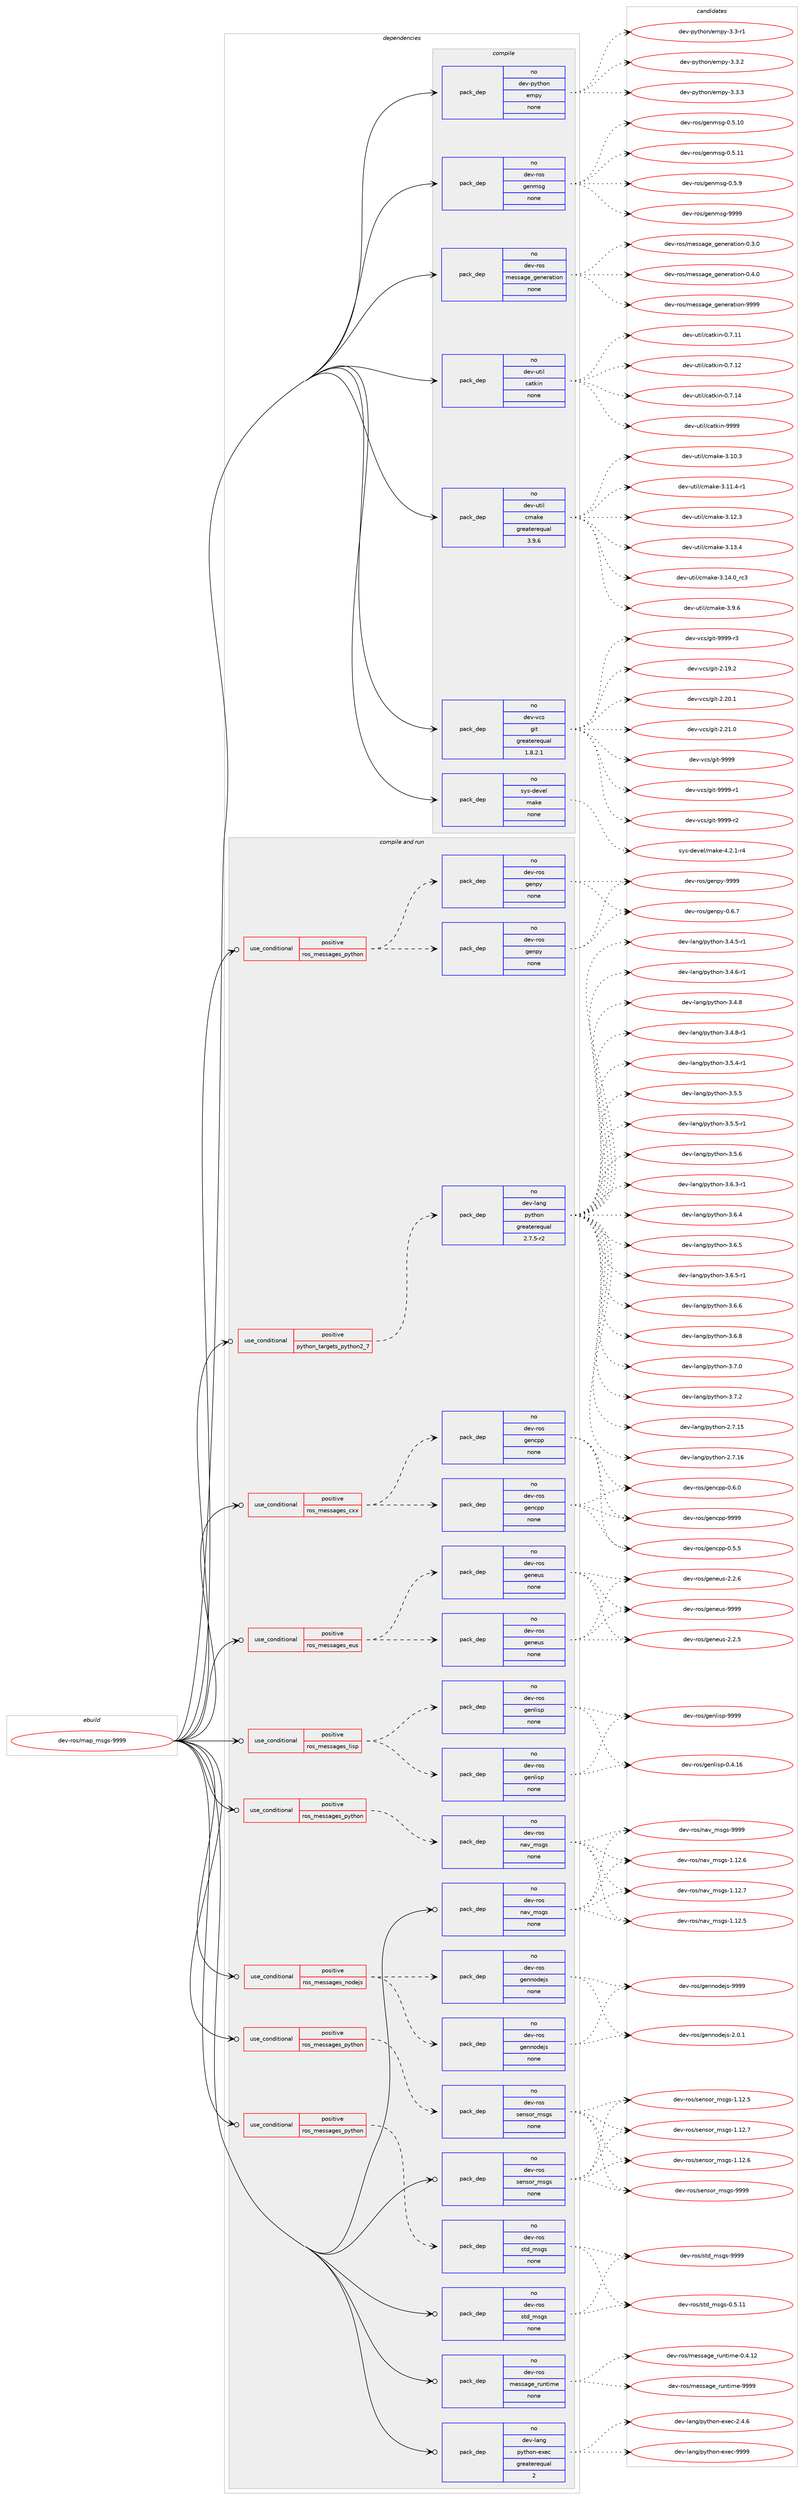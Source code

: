 digraph prolog {

# *************
# Graph options
# *************

newrank=true;
concentrate=true;
compound=true;
graph [rankdir=LR,fontname=Helvetica,fontsize=10,ranksep=1.5];#, ranksep=2.5, nodesep=0.2];
edge  [arrowhead=vee];
node  [fontname=Helvetica,fontsize=10];

# **********
# The ebuild
# **********

subgraph cluster_leftcol {
color=gray;
rank=same;
label=<<i>ebuild</i>>;
id [label="dev-ros/map_msgs-9999", color=red, width=4, href="../dev-ros/map_msgs-9999.svg"];
}

# ****************
# The dependencies
# ****************

subgraph cluster_midcol {
color=gray;
label=<<i>dependencies</i>>;
subgraph cluster_compile {
fillcolor="#eeeeee";
style=filled;
label=<<i>compile</i>>;
subgraph pack1046768 {
dependency1459079 [label=<<TABLE BORDER="0" CELLBORDER="1" CELLSPACING="0" CELLPADDING="4" WIDTH="220"><TR><TD ROWSPAN="6" CELLPADDING="30">pack_dep</TD></TR><TR><TD WIDTH="110">no</TD></TR><TR><TD>dev-python</TD></TR><TR><TD>empy</TD></TR><TR><TD>none</TD></TR><TR><TD></TD></TR></TABLE>>, shape=none, color=blue];
}
id:e -> dependency1459079:w [weight=20,style="solid",arrowhead="vee"];
subgraph pack1046769 {
dependency1459080 [label=<<TABLE BORDER="0" CELLBORDER="1" CELLSPACING="0" CELLPADDING="4" WIDTH="220"><TR><TD ROWSPAN="6" CELLPADDING="30">pack_dep</TD></TR><TR><TD WIDTH="110">no</TD></TR><TR><TD>dev-ros</TD></TR><TR><TD>genmsg</TD></TR><TR><TD>none</TD></TR><TR><TD></TD></TR></TABLE>>, shape=none, color=blue];
}
id:e -> dependency1459080:w [weight=20,style="solid",arrowhead="vee"];
subgraph pack1046770 {
dependency1459081 [label=<<TABLE BORDER="0" CELLBORDER="1" CELLSPACING="0" CELLPADDING="4" WIDTH="220"><TR><TD ROWSPAN="6" CELLPADDING="30">pack_dep</TD></TR><TR><TD WIDTH="110">no</TD></TR><TR><TD>dev-ros</TD></TR><TR><TD>message_generation</TD></TR><TR><TD>none</TD></TR><TR><TD></TD></TR></TABLE>>, shape=none, color=blue];
}
id:e -> dependency1459081:w [weight=20,style="solid",arrowhead="vee"];
subgraph pack1046771 {
dependency1459082 [label=<<TABLE BORDER="0" CELLBORDER="1" CELLSPACING="0" CELLPADDING="4" WIDTH="220"><TR><TD ROWSPAN="6" CELLPADDING="30">pack_dep</TD></TR><TR><TD WIDTH="110">no</TD></TR><TR><TD>dev-util</TD></TR><TR><TD>catkin</TD></TR><TR><TD>none</TD></TR><TR><TD></TD></TR></TABLE>>, shape=none, color=blue];
}
id:e -> dependency1459082:w [weight=20,style="solid",arrowhead="vee"];
subgraph pack1046772 {
dependency1459083 [label=<<TABLE BORDER="0" CELLBORDER="1" CELLSPACING="0" CELLPADDING="4" WIDTH="220"><TR><TD ROWSPAN="6" CELLPADDING="30">pack_dep</TD></TR><TR><TD WIDTH="110">no</TD></TR><TR><TD>dev-util</TD></TR><TR><TD>cmake</TD></TR><TR><TD>greaterequal</TD></TR><TR><TD>3.9.6</TD></TR></TABLE>>, shape=none, color=blue];
}
id:e -> dependency1459083:w [weight=20,style="solid",arrowhead="vee"];
subgraph pack1046773 {
dependency1459084 [label=<<TABLE BORDER="0" CELLBORDER="1" CELLSPACING="0" CELLPADDING="4" WIDTH="220"><TR><TD ROWSPAN="6" CELLPADDING="30">pack_dep</TD></TR><TR><TD WIDTH="110">no</TD></TR><TR><TD>dev-vcs</TD></TR><TR><TD>git</TD></TR><TR><TD>greaterequal</TD></TR><TR><TD>1.8.2.1</TD></TR></TABLE>>, shape=none, color=blue];
}
id:e -> dependency1459084:w [weight=20,style="solid",arrowhead="vee"];
subgraph pack1046774 {
dependency1459085 [label=<<TABLE BORDER="0" CELLBORDER="1" CELLSPACING="0" CELLPADDING="4" WIDTH="220"><TR><TD ROWSPAN="6" CELLPADDING="30">pack_dep</TD></TR><TR><TD WIDTH="110">no</TD></TR><TR><TD>sys-devel</TD></TR><TR><TD>make</TD></TR><TR><TD>none</TD></TR><TR><TD></TD></TR></TABLE>>, shape=none, color=blue];
}
id:e -> dependency1459085:w [weight=20,style="solid",arrowhead="vee"];
}
subgraph cluster_compileandrun {
fillcolor="#eeeeee";
style=filled;
label=<<i>compile and run</i>>;
subgraph cond388921 {
dependency1459086 [label=<<TABLE BORDER="0" CELLBORDER="1" CELLSPACING="0" CELLPADDING="4"><TR><TD ROWSPAN="3" CELLPADDING="10">use_conditional</TD></TR><TR><TD>positive</TD></TR><TR><TD>python_targets_python2_7</TD></TR></TABLE>>, shape=none, color=red];
subgraph pack1046775 {
dependency1459087 [label=<<TABLE BORDER="0" CELLBORDER="1" CELLSPACING="0" CELLPADDING="4" WIDTH="220"><TR><TD ROWSPAN="6" CELLPADDING="30">pack_dep</TD></TR><TR><TD WIDTH="110">no</TD></TR><TR><TD>dev-lang</TD></TR><TR><TD>python</TD></TR><TR><TD>greaterequal</TD></TR><TR><TD>2.7.5-r2</TD></TR></TABLE>>, shape=none, color=blue];
}
dependency1459086:e -> dependency1459087:w [weight=20,style="dashed",arrowhead="vee"];
}
id:e -> dependency1459086:w [weight=20,style="solid",arrowhead="odotvee"];
subgraph cond388922 {
dependency1459088 [label=<<TABLE BORDER="0" CELLBORDER="1" CELLSPACING="0" CELLPADDING="4"><TR><TD ROWSPAN="3" CELLPADDING="10">use_conditional</TD></TR><TR><TD>positive</TD></TR><TR><TD>ros_messages_cxx</TD></TR></TABLE>>, shape=none, color=red];
subgraph pack1046776 {
dependency1459089 [label=<<TABLE BORDER="0" CELLBORDER="1" CELLSPACING="0" CELLPADDING="4" WIDTH="220"><TR><TD ROWSPAN="6" CELLPADDING="30">pack_dep</TD></TR><TR><TD WIDTH="110">no</TD></TR><TR><TD>dev-ros</TD></TR><TR><TD>gencpp</TD></TR><TR><TD>none</TD></TR><TR><TD></TD></TR></TABLE>>, shape=none, color=blue];
}
dependency1459088:e -> dependency1459089:w [weight=20,style="dashed",arrowhead="vee"];
subgraph pack1046777 {
dependency1459090 [label=<<TABLE BORDER="0" CELLBORDER="1" CELLSPACING="0" CELLPADDING="4" WIDTH="220"><TR><TD ROWSPAN="6" CELLPADDING="30">pack_dep</TD></TR><TR><TD WIDTH="110">no</TD></TR><TR><TD>dev-ros</TD></TR><TR><TD>gencpp</TD></TR><TR><TD>none</TD></TR><TR><TD></TD></TR></TABLE>>, shape=none, color=blue];
}
dependency1459088:e -> dependency1459090:w [weight=20,style="dashed",arrowhead="vee"];
}
id:e -> dependency1459088:w [weight=20,style="solid",arrowhead="odotvee"];
subgraph cond388923 {
dependency1459091 [label=<<TABLE BORDER="0" CELLBORDER="1" CELLSPACING="0" CELLPADDING="4"><TR><TD ROWSPAN="3" CELLPADDING="10">use_conditional</TD></TR><TR><TD>positive</TD></TR><TR><TD>ros_messages_eus</TD></TR></TABLE>>, shape=none, color=red];
subgraph pack1046778 {
dependency1459092 [label=<<TABLE BORDER="0" CELLBORDER="1" CELLSPACING="0" CELLPADDING="4" WIDTH="220"><TR><TD ROWSPAN="6" CELLPADDING="30">pack_dep</TD></TR><TR><TD WIDTH="110">no</TD></TR><TR><TD>dev-ros</TD></TR><TR><TD>geneus</TD></TR><TR><TD>none</TD></TR><TR><TD></TD></TR></TABLE>>, shape=none, color=blue];
}
dependency1459091:e -> dependency1459092:w [weight=20,style="dashed",arrowhead="vee"];
subgraph pack1046779 {
dependency1459093 [label=<<TABLE BORDER="0" CELLBORDER="1" CELLSPACING="0" CELLPADDING="4" WIDTH="220"><TR><TD ROWSPAN="6" CELLPADDING="30">pack_dep</TD></TR><TR><TD WIDTH="110">no</TD></TR><TR><TD>dev-ros</TD></TR><TR><TD>geneus</TD></TR><TR><TD>none</TD></TR><TR><TD></TD></TR></TABLE>>, shape=none, color=blue];
}
dependency1459091:e -> dependency1459093:w [weight=20,style="dashed",arrowhead="vee"];
}
id:e -> dependency1459091:w [weight=20,style="solid",arrowhead="odotvee"];
subgraph cond388924 {
dependency1459094 [label=<<TABLE BORDER="0" CELLBORDER="1" CELLSPACING="0" CELLPADDING="4"><TR><TD ROWSPAN="3" CELLPADDING="10">use_conditional</TD></TR><TR><TD>positive</TD></TR><TR><TD>ros_messages_lisp</TD></TR></TABLE>>, shape=none, color=red];
subgraph pack1046780 {
dependency1459095 [label=<<TABLE BORDER="0" CELLBORDER="1" CELLSPACING="0" CELLPADDING="4" WIDTH="220"><TR><TD ROWSPAN="6" CELLPADDING="30">pack_dep</TD></TR><TR><TD WIDTH="110">no</TD></TR><TR><TD>dev-ros</TD></TR><TR><TD>genlisp</TD></TR><TR><TD>none</TD></TR><TR><TD></TD></TR></TABLE>>, shape=none, color=blue];
}
dependency1459094:e -> dependency1459095:w [weight=20,style="dashed",arrowhead="vee"];
subgraph pack1046781 {
dependency1459096 [label=<<TABLE BORDER="0" CELLBORDER="1" CELLSPACING="0" CELLPADDING="4" WIDTH="220"><TR><TD ROWSPAN="6" CELLPADDING="30">pack_dep</TD></TR><TR><TD WIDTH="110">no</TD></TR><TR><TD>dev-ros</TD></TR><TR><TD>genlisp</TD></TR><TR><TD>none</TD></TR><TR><TD></TD></TR></TABLE>>, shape=none, color=blue];
}
dependency1459094:e -> dependency1459096:w [weight=20,style="dashed",arrowhead="vee"];
}
id:e -> dependency1459094:w [weight=20,style="solid",arrowhead="odotvee"];
subgraph cond388925 {
dependency1459097 [label=<<TABLE BORDER="0" CELLBORDER="1" CELLSPACING="0" CELLPADDING="4"><TR><TD ROWSPAN="3" CELLPADDING="10">use_conditional</TD></TR><TR><TD>positive</TD></TR><TR><TD>ros_messages_nodejs</TD></TR></TABLE>>, shape=none, color=red];
subgraph pack1046782 {
dependency1459098 [label=<<TABLE BORDER="0" CELLBORDER="1" CELLSPACING="0" CELLPADDING="4" WIDTH="220"><TR><TD ROWSPAN="6" CELLPADDING="30">pack_dep</TD></TR><TR><TD WIDTH="110">no</TD></TR><TR><TD>dev-ros</TD></TR><TR><TD>gennodejs</TD></TR><TR><TD>none</TD></TR><TR><TD></TD></TR></TABLE>>, shape=none, color=blue];
}
dependency1459097:e -> dependency1459098:w [weight=20,style="dashed",arrowhead="vee"];
subgraph pack1046783 {
dependency1459099 [label=<<TABLE BORDER="0" CELLBORDER="1" CELLSPACING="0" CELLPADDING="4" WIDTH="220"><TR><TD ROWSPAN="6" CELLPADDING="30">pack_dep</TD></TR><TR><TD WIDTH="110">no</TD></TR><TR><TD>dev-ros</TD></TR><TR><TD>gennodejs</TD></TR><TR><TD>none</TD></TR><TR><TD></TD></TR></TABLE>>, shape=none, color=blue];
}
dependency1459097:e -> dependency1459099:w [weight=20,style="dashed",arrowhead="vee"];
}
id:e -> dependency1459097:w [weight=20,style="solid",arrowhead="odotvee"];
subgraph cond388926 {
dependency1459100 [label=<<TABLE BORDER="0" CELLBORDER="1" CELLSPACING="0" CELLPADDING="4"><TR><TD ROWSPAN="3" CELLPADDING="10">use_conditional</TD></TR><TR><TD>positive</TD></TR><TR><TD>ros_messages_python</TD></TR></TABLE>>, shape=none, color=red];
subgraph pack1046784 {
dependency1459101 [label=<<TABLE BORDER="0" CELLBORDER="1" CELLSPACING="0" CELLPADDING="4" WIDTH="220"><TR><TD ROWSPAN="6" CELLPADDING="30">pack_dep</TD></TR><TR><TD WIDTH="110">no</TD></TR><TR><TD>dev-ros</TD></TR><TR><TD>genpy</TD></TR><TR><TD>none</TD></TR><TR><TD></TD></TR></TABLE>>, shape=none, color=blue];
}
dependency1459100:e -> dependency1459101:w [weight=20,style="dashed",arrowhead="vee"];
subgraph pack1046785 {
dependency1459102 [label=<<TABLE BORDER="0" CELLBORDER="1" CELLSPACING="0" CELLPADDING="4" WIDTH="220"><TR><TD ROWSPAN="6" CELLPADDING="30">pack_dep</TD></TR><TR><TD WIDTH="110">no</TD></TR><TR><TD>dev-ros</TD></TR><TR><TD>genpy</TD></TR><TR><TD>none</TD></TR><TR><TD></TD></TR></TABLE>>, shape=none, color=blue];
}
dependency1459100:e -> dependency1459102:w [weight=20,style="dashed",arrowhead="vee"];
}
id:e -> dependency1459100:w [weight=20,style="solid",arrowhead="odotvee"];
subgraph cond388927 {
dependency1459103 [label=<<TABLE BORDER="0" CELLBORDER="1" CELLSPACING="0" CELLPADDING="4"><TR><TD ROWSPAN="3" CELLPADDING="10">use_conditional</TD></TR><TR><TD>positive</TD></TR><TR><TD>ros_messages_python</TD></TR></TABLE>>, shape=none, color=red];
subgraph pack1046786 {
dependency1459104 [label=<<TABLE BORDER="0" CELLBORDER="1" CELLSPACING="0" CELLPADDING="4" WIDTH="220"><TR><TD ROWSPAN="6" CELLPADDING="30">pack_dep</TD></TR><TR><TD WIDTH="110">no</TD></TR><TR><TD>dev-ros</TD></TR><TR><TD>nav_msgs</TD></TR><TR><TD>none</TD></TR><TR><TD></TD></TR></TABLE>>, shape=none, color=blue];
}
dependency1459103:e -> dependency1459104:w [weight=20,style="dashed",arrowhead="vee"];
}
id:e -> dependency1459103:w [weight=20,style="solid",arrowhead="odotvee"];
subgraph cond388928 {
dependency1459105 [label=<<TABLE BORDER="0" CELLBORDER="1" CELLSPACING="0" CELLPADDING="4"><TR><TD ROWSPAN="3" CELLPADDING="10">use_conditional</TD></TR><TR><TD>positive</TD></TR><TR><TD>ros_messages_python</TD></TR></TABLE>>, shape=none, color=red];
subgraph pack1046787 {
dependency1459106 [label=<<TABLE BORDER="0" CELLBORDER="1" CELLSPACING="0" CELLPADDING="4" WIDTH="220"><TR><TD ROWSPAN="6" CELLPADDING="30">pack_dep</TD></TR><TR><TD WIDTH="110">no</TD></TR><TR><TD>dev-ros</TD></TR><TR><TD>sensor_msgs</TD></TR><TR><TD>none</TD></TR><TR><TD></TD></TR></TABLE>>, shape=none, color=blue];
}
dependency1459105:e -> dependency1459106:w [weight=20,style="dashed",arrowhead="vee"];
}
id:e -> dependency1459105:w [weight=20,style="solid",arrowhead="odotvee"];
subgraph cond388929 {
dependency1459107 [label=<<TABLE BORDER="0" CELLBORDER="1" CELLSPACING="0" CELLPADDING="4"><TR><TD ROWSPAN="3" CELLPADDING="10">use_conditional</TD></TR><TR><TD>positive</TD></TR><TR><TD>ros_messages_python</TD></TR></TABLE>>, shape=none, color=red];
subgraph pack1046788 {
dependency1459108 [label=<<TABLE BORDER="0" CELLBORDER="1" CELLSPACING="0" CELLPADDING="4" WIDTH="220"><TR><TD ROWSPAN="6" CELLPADDING="30">pack_dep</TD></TR><TR><TD WIDTH="110">no</TD></TR><TR><TD>dev-ros</TD></TR><TR><TD>std_msgs</TD></TR><TR><TD>none</TD></TR><TR><TD></TD></TR></TABLE>>, shape=none, color=blue];
}
dependency1459107:e -> dependency1459108:w [weight=20,style="dashed",arrowhead="vee"];
}
id:e -> dependency1459107:w [weight=20,style="solid",arrowhead="odotvee"];
subgraph pack1046789 {
dependency1459109 [label=<<TABLE BORDER="0" CELLBORDER="1" CELLSPACING="0" CELLPADDING="4" WIDTH="220"><TR><TD ROWSPAN="6" CELLPADDING="30">pack_dep</TD></TR><TR><TD WIDTH="110">no</TD></TR><TR><TD>dev-lang</TD></TR><TR><TD>python-exec</TD></TR><TR><TD>greaterequal</TD></TR><TR><TD>2</TD></TR></TABLE>>, shape=none, color=blue];
}
id:e -> dependency1459109:w [weight=20,style="solid",arrowhead="odotvee"];
subgraph pack1046790 {
dependency1459110 [label=<<TABLE BORDER="0" CELLBORDER="1" CELLSPACING="0" CELLPADDING="4" WIDTH="220"><TR><TD ROWSPAN="6" CELLPADDING="30">pack_dep</TD></TR><TR><TD WIDTH="110">no</TD></TR><TR><TD>dev-ros</TD></TR><TR><TD>message_runtime</TD></TR><TR><TD>none</TD></TR><TR><TD></TD></TR></TABLE>>, shape=none, color=blue];
}
id:e -> dependency1459110:w [weight=20,style="solid",arrowhead="odotvee"];
subgraph pack1046791 {
dependency1459111 [label=<<TABLE BORDER="0" CELLBORDER="1" CELLSPACING="0" CELLPADDING="4" WIDTH="220"><TR><TD ROWSPAN="6" CELLPADDING="30">pack_dep</TD></TR><TR><TD WIDTH="110">no</TD></TR><TR><TD>dev-ros</TD></TR><TR><TD>nav_msgs</TD></TR><TR><TD>none</TD></TR><TR><TD></TD></TR></TABLE>>, shape=none, color=blue];
}
id:e -> dependency1459111:w [weight=20,style="solid",arrowhead="odotvee"];
subgraph pack1046792 {
dependency1459112 [label=<<TABLE BORDER="0" CELLBORDER="1" CELLSPACING="0" CELLPADDING="4" WIDTH="220"><TR><TD ROWSPAN="6" CELLPADDING="30">pack_dep</TD></TR><TR><TD WIDTH="110">no</TD></TR><TR><TD>dev-ros</TD></TR><TR><TD>sensor_msgs</TD></TR><TR><TD>none</TD></TR><TR><TD></TD></TR></TABLE>>, shape=none, color=blue];
}
id:e -> dependency1459112:w [weight=20,style="solid",arrowhead="odotvee"];
subgraph pack1046793 {
dependency1459113 [label=<<TABLE BORDER="0" CELLBORDER="1" CELLSPACING="0" CELLPADDING="4" WIDTH="220"><TR><TD ROWSPAN="6" CELLPADDING="30">pack_dep</TD></TR><TR><TD WIDTH="110">no</TD></TR><TR><TD>dev-ros</TD></TR><TR><TD>std_msgs</TD></TR><TR><TD>none</TD></TR><TR><TD></TD></TR></TABLE>>, shape=none, color=blue];
}
id:e -> dependency1459113:w [weight=20,style="solid",arrowhead="odotvee"];
}
subgraph cluster_run {
fillcolor="#eeeeee";
style=filled;
label=<<i>run</i>>;
}
}

# **************
# The candidates
# **************

subgraph cluster_choices {
rank=same;
color=gray;
label=<<i>candidates</i>>;

subgraph choice1046768 {
color=black;
nodesep=1;
choice1001011184511212111610411111047101109112121455146514511449 [label="dev-python/empy-3.3-r1", color=red, width=4,href="../dev-python/empy-3.3-r1.svg"];
choice1001011184511212111610411111047101109112121455146514650 [label="dev-python/empy-3.3.2", color=red, width=4,href="../dev-python/empy-3.3.2.svg"];
choice1001011184511212111610411111047101109112121455146514651 [label="dev-python/empy-3.3.3", color=red, width=4,href="../dev-python/empy-3.3.3.svg"];
dependency1459079:e -> choice1001011184511212111610411111047101109112121455146514511449:w [style=dotted,weight="100"];
dependency1459079:e -> choice1001011184511212111610411111047101109112121455146514650:w [style=dotted,weight="100"];
dependency1459079:e -> choice1001011184511212111610411111047101109112121455146514651:w [style=dotted,weight="100"];
}
subgraph choice1046769 {
color=black;
nodesep=1;
choice100101118451141111154710310111010911510345484653464948 [label="dev-ros/genmsg-0.5.10", color=red, width=4,href="../dev-ros/genmsg-0.5.10.svg"];
choice100101118451141111154710310111010911510345484653464949 [label="dev-ros/genmsg-0.5.11", color=red, width=4,href="../dev-ros/genmsg-0.5.11.svg"];
choice1001011184511411111547103101110109115103454846534657 [label="dev-ros/genmsg-0.5.9", color=red, width=4,href="../dev-ros/genmsg-0.5.9.svg"];
choice10010111845114111115471031011101091151034557575757 [label="dev-ros/genmsg-9999", color=red, width=4,href="../dev-ros/genmsg-9999.svg"];
dependency1459080:e -> choice100101118451141111154710310111010911510345484653464948:w [style=dotted,weight="100"];
dependency1459080:e -> choice100101118451141111154710310111010911510345484653464949:w [style=dotted,weight="100"];
dependency1459080:e -> choice1001011184511411111547103101110109115103454846534657:w [style=dotted,weight="100"];
dependency1459080:e -> choice10010111845114111115471031011101091151034557575757:w [style=dotted,weight="100"];
}
subgraph choice1046770 {
color=black;
nodesep=1;
choice1001011184511411111547109101115115971031019510310111010111497116105111110454846514648 [label="dev-ros/message_generation-0.3.0", color=red, width=4,href="../dev-ros/message_generation-0.3.0.svg"];
choice1001011184511411111547109101115115971031019510310111010111497116105111110454846524648 [label="dev-ros/message_generation-0.4.0", color=red, width=4,href="../dev-ros/message_generation-0.4.0.svg"];
choice10010111845114111115471091011151159710310195103101110101114971161051111104557575757 [label="dev-ros/message_generation-9999", color=red, width=4,href="../dev-ros/message_generation-9999.svg"];
dependency1459081:e -> choice1001011184511411111547109101115115971031019510310111010111497116105111110454846514648:w [style=dotted,weight="100"];
dependency1459081:e -> choice1001011184511411111547109101115115971031019510310111010111497116105111110454846524648:w [style=dotted,weight="100"];
dependency1459081:e -> choice10010111845114111115471091011151159710310195103101110101114971161051111104557575757:w [style=dotted,weight="100"];
}
subgraph choice1046771 {
color=black;
nodesep=1;
choice1001011184511711610510847999711610710511045484655464949 [label="dev-util/catkin-0.7.11", color=red, width=4,href="../dev-util/catkin-0.7.11.svg"];
choice1001011184511711610510847999711610710511045484655464950 [label="dev-util/catkin-0.7.12", color=red, width=4,href="../dev-util/catkin-0.7.12.svg"];
choice1001011184511711610510847999711610710511045484655464952 [label="dev-util/catkin-0.7.14", color=red, width=4,href="../dev-util/catkin-0.7.14.svg"];
choice100101118451171161051084799971161071051104557575757 [label="dev-util/catkin-9999", color=red, width=4,href="../dev-util/catkin-9999.svg"];
dependency1459082:e -> choice1001011184511711610510847999711610710511045484655464949:w [style=dotted,weight="100"];
dependency1459082:e -> choice1001011184511711610510847999711610710511045484655464950:w [style=dotted,weight="100"];
dependency1459082:e -> choice1001011184511711610510847999711610710511045484655464952:w [style=dotted,weight="100"];
dependency1459082:e -> choice100101118451171161051084799971161071051104557575757:w [style=dotted,weight="100"];
}
subgraph choice1046772 {
color=black;
nodesep=1;
choice1001011184511711610510847991099710710145514649484651 [label="dev-util/cmake-3.10.3", color=red, width=4,href="../dev-util/cmake-3.10.3.svg"];
choice10010111845117116105108479910997107101455146494946524511449 [label="dev-util/cmake-3.11.4-r1", color=red, width=4,href="../dev-util/cmake-3.11.4-r1.svg"];
choice1001011184511711610510847991099710710145514649504651 [label="dev-util/cmake-3.12.3", color=red, width=4,href="../dev-util/cmake-3.12.3.svg"];
choice1001011184511711610510847991099710710145514649514652 [label="dev-util/cmake-3.13.4", color=red, width=4,href="../dev-util/cmake-3.13.4.svg"];
choice1001011184511711610510847991099710710145514649524648951149951 [label="dev-util/cmake-3.14.0_rc3", color=red, width=4,href="../dev-util/cmake-3.14.0_rc3.svg"];
choice10010111845117116105108479910997107101455146574654 [label="dev-util/cmake-3.9.6", color=red, width=4,href="../dev-util/cmake-3.9.6.svg"];
dependency1459083:e -> choice1001011184511711610510847991099710710145514649484651:w [style=dotted,weight="100"];
dependency1459083:e -> choice10010111845117116105108479910997107101455146494946524511449:w [style=dotted,weight="100"];
dependency1459083:e -> choice1001011184511711610510847991099710710145514649504651:w [style=dotted,weight="100"];
dependency1459083:e -> choice1001011184511711610510847991099710710145514649514652:w [style=dotted,weight="100"];
dependency1459083:e -> choice1001011184511711610510847991099710710145514649524648951149951:w [style=dotted,weight="100"];
dependency1459083:e -> choice10010111845117116105108479910997107101455146574654:w [style=dotted,weight="100"];
}
subgraph choice1046773 {
color=black;
nodesep=1;
choice10010111845118991154710310511645504649574650 [label="dev-vcs/git-2.19.2", color=red, width=4,href="../dev-vcs/git-2.19.2.svg"];
choice10010111845118991154710310511645504650484649 [label="dev-vcs/git-2.20.1", color=red, width=4,href="../dev-vcs/git-2.20.1.svg"];
choice10010111845118991154710310511645504650494648 [label="dev-vcs/git-2.21.0", color=red, width=4,href="../dev-vcs/git-2.21.0.svg"];
choice1001011184511899115471031051164557575757 [label="dev-vcs/git-9999", color=red, width=4,href="../dev-vcs/git-9999.svg"];
choice10010111845118991154710310511645575757574511449 [label="dev-vcs/git-9999-r1", color=red, width=4,href="../dev-vcs/git-9999-r1.svg"];
choice10010111845118991154710310511645575757574511450 [label="dev-vcs/git-9999-r2", color=red, width=4,href="../dev-vcs/git-9999-r2.svg"];
choice10010111845118991154710310511645575757574511451 [label="dev-vcs/git-9999-r3", color=red, width=4,href="../dev-vcs/git-9999-r3.svg"];
dependency1459084:e -> choice10010111845118991154710310511645504649574650:w [style=dotted,weight="100"];
dependency1459084:e -> choice10010111845118991154710310511645504650484649:w [style=dotted,weight="100"];
dependency1459084:e -> choice10010111845118991154710310511645504650494648:w [style=dotted,weight="100"];
dependency1459084:e -> choice1001011184511899115471031051164557575757:w [style=dotted,weight="100"];
dependency1459084:e -> choice10010111845118991154710310511645575757574511449:w [style=dotted,weight="100"];
dependency1459084:e -> choice10010111845118991154710310511645575757574511450:w [style=dotted,weight="100"];
dependency1459084:e -> choice10010111845118991154710310511645575757574511451:w [style=dotted,weight="100"];
}
subgraph choice1046774 {
color=black;
nodesep=1;
choice1151211154510010111810110847109971071014552465046494511452 [label="sys-devel/make-4.2.1-r4", color=red, width=4,href="../sys-devel/make-4.2.1-r4.svg"];
dependency1459085:e -> choice1151211154510010111810110847109971071014552465046494511452:w [style=dotted,weight="100"];
}
subgraph choice1046775 {
color=black;
nodesep=1;
choice10010111845108971101034711212111610411111045504655464953 [label="dev-lang/python-2.7.15", color=red, width=4,href="../dev-lang/python-2.7.15.svg"];
choice10010111845108971101034711212111610411111045504655464954 [label="dev-lang/python-2.7.16", color=red, width=4,href="../dev-lang/python-2.7.16.svg"];
choice1001011184510897110103471121211161041111104551465246534511449 [label="dev-lang/python-3.4.5-r1", color=red, width=4,href="../dev-lang/python-3.4.5-r1.svg"];
choice1001011184510897110103471121211161041111104551465246544511449 [label="dev-lang/python-3.4.6-r1", color=red, width=4,href="../dev-lang/python-3.4.6-r1.svg"];
choice100101118451089711010347112121116104111110455146524656 [label="dev-lang/python-3.4.8", color=red, width=4,href="../dev-lang/python-3.4.8.svg"];
choice1001011184510897110103471121211161041111104551465246564511449 [label="dev-lang/python-3.4.8-r1", color=red, width=4,href="../dev-lang/python-3.4.8-r1.svg"];
choice1001011184510897110103471121211161041111104551465346524511449 [label="dev-lang/python-3.5.4-r1", color=red, width=4,href="../dev-lang/python-3.5.4-r1.svg"];
choice100101118451089711010347112121116104111110455146534653 [label="dev-lang/python-3.5.5", color=red, width=4,href="../dev-lang/python-3.5.5.svg"];
choice1001011184510897110103471121211161041111104551465346534511449 [label="dev-lang/python-3.5.5-r1", color=red, width=4,href="../dev-lang/python-3.5.5-r1.svg"];
choice100101118451089711010347112121116104111110455146534654 [label="dev-lang/python-3.5.6", color=red, width=4,href="../dev-lang/python-3.5.6.svg"];
choice1001011184510897110103471121211161041111104551465446514511449 [label="dev-lang/python-3.6.3-r1", color=red, width=4,href="../dev-lang/python-3.6.3-r1.svg"];
choice100101118451089711010347112121116104111110455146544652 [label="dev-lang/python-3.6.4", color=red, width=4,href="../dev-lang/python-3.6.4.svg"];
choice100101118451089711010347112121116104111110455146544653 [label="dev-lang/python-3.6.5", color=red, width=4,href="../dev-lang/python-3.6.5.svg"];
choice1001011184510897110103471121211161041111104551465446534511449 [label="dev-lang/python-3.6.5-r1", color=red, width=4,href="../dev-lang/python-3.6.5-r1.svg"];
choice100101118451089711010347112121116104111110455146544654 [label="dev-lang/python-3.6.6", color=red, width=4,href="../dev-lang/python-3.6.6.svg"];
choice100101118451089711010347112121116104111110455146544656 [label="dev-lang/python-3.6.8", color=red, width=4,href="../dev-lang/python-3.6.8.svg"];
choice100101118451089711010347112121116104111110455146554648 [label="dev-lang/python-3.7.0", color=red, width=4,href="../dev-lang/python-3.7.0.svg"];
choice100101118451089711010347112121116104111110455146554650 [label="dev-lang/python-3.7.2", color=red, width=4,href="../dev-lang/python-3.7.2.svg"];
dependency1459087:e -> choice10010111845108971101034711212111610411111045504655464953:w [style=dotted,weight="100"];
dependency1459087:e -> choice10010111845108971101034711212111610411111045504655464954:w [style=dotted,weight="100"];
dependency1459087:e -> choice1001011184510897110103471121211161041111104551465246534511449:w [style=dotted,weight="100"];
dependency1459087:e -> choice1001011184510897110103471121211161041111104551465246544511449:w [style=dotted,weight="100"];
dependency1459087:e -> choice100101118451089711010347112121116104111110455146524656:w [style=dotted,weight="100"];
dependency1459087:e -> choice1001011184510897110103471121211161041111104551465246564511449:w [style=dotted,weight="100"];
dependency1459087:e -> choice1001011184510897110103471121211161041111104551465346524511449:w [style=dotted,weight="100"];
dependency1459087:e -> choice100101118451089711010347112121116104111110455146534653:w [style=dotted,weight="100"];
dependency1459087:e -> choice1001011184510897110103471121211161041111104551465346534511449:w [style=dotted,weight="100"];
dependency1459087:e -> choice100101118451089711010347112121116104111110455146534654:w [style=dotted,weight="100"];
dependency1459087:e -> choice1001011184510897110103471121211161041111104551465446514511449:w [style=dotted,weight="100"];
dependency1459087:e -> choice100101118451089711010347112121116104111110455146544652:w [style=dotted,weight="100"];
dependency1459087:e -> choice100101118451089711010347112121116104111110455146544653:w [style=dotted,weight="100"];
dependency1459087:e -> choice1001011184510897110103471121211161041111104551465446534511449:w [style=dotted,weight="100"];
dependency1459087:e -> choice100101118451089711010347112121116104111110455146544654:w [style=dotted,weight="100"];
dependency1459087:e -> choice100101118451089711010347112121116104111110455146544656:w [style=dotted,weight="100"];
dependency1459087:e -> choice100101118451089711010347112121116104111110455146554648:w [style=dotted,weight="100"];
dependency1459087:e -> choice100101118451089711010347112121116104111110455146554650:w [style=dotted,weight="100"];
}
subgraph choice1046776 {
color=black;
nodesep=1;
choice100101118451141111154710310111099112112454846534653 [label="dev-ros/gencpp-0.5.5", color=red, width=4,href="../dev-ros/gencpp-0.5.5.svg"];
choice100101118451141111154710310111099112112454846544648 [label="dev-ros/gencpp-0.6.0", color=red, width=4,href="../dev-ros/gencpp-0.6.0.svg"];
choice1001011184511411111547103101110991121124557575757 [label="dev-ros/gencpp-9999", color=red, width=4,href="../dev-ros/gencpp-9999.svg"];
dependency1459089:e -> choice100101118451141111154710310111099112112454846534653:w [style=dotted,weight="100"];
dependency1459089:e -> choice100101118451141111154710310111099112112454846544648:w [style=dotted,weight="100"];
dependency1459089:e -> choice1001011184511411111547103101110991121124557575757:w [style=dotted,weight="100"];
}
subgraph choice1046777 {
color=black;
nodesep=1;
choice100101118451141111154710310111099112112454846534653 [label="dev-ros/gencpp-0.5.5", color=red, width=4,href="../dev-ros/gencpp-0.5.5.svg"];
choice100101118451141111154710310111099112112454846544648 [label="dev-ros/gencpp-0.6.0", color=red, width=4,href="../dev-ros/gencpp-0.6.0.svg"];
choice1001011184511411111547103101110991121124557575757 [label="dev-ros/gencpp-9999", color=red, width=4,href="../dev-ros/gencpp-9999.svg"];
dependency1459090:e -> choice100101118451141111154710310111099112112454846534653:w [style=dotted,weight="100"];
dependency1459090:e -> choice100101118451141111154710310111099112112454846544648:w [style=dotted,weight="100"];
dependency1459090:e -> choice1001011184511411111547103101110991121124557575757:w [style=dotted,weight="100"];
}
subgraph choice1046778 {
color=black;
nodesep=1;
choice1001011184511411111547103101110101117115455046504653 [label="dev-ros/geneus-2.2.5", color=red, width=4,href="../dev-ros/geneus-2.2.5.svg"];
choice1001011184511411111547103101110101117115455046504654 [label="dev-ros/geneus-2.2.6", color=red, width=4,href="../dev-ros/geneus-2.2.6.svg"];
choice10010111845114111115471031011101011171154557575757 [label="dev-ros/geneus-9999", color=red, width=4,href="../dev-ros/geneus-9999.svg"];
dependency1459092:e -> choice1001011184511411111547103101110101117115455046504653:w [style=dotted,weight="100"];
dependency1459092:e -> choice1001011184511411111547103101110101117115455046504654:w [style=dotted,weight="100"];
dependency1459092:e -> choice10010111845114111115471031011101011171154557575757:w [style=dotted,weight="100"];
}
subgraph choice1046779 {
color=black;
nodesep=1;
choice1001011184511411111547103101110101117115455046504653 [label="dev-ros/geneus-2.2.5", color=red, width=4,href="../dev-ros/geneus-2.2.5.svg"];
choice1001011184511411111547103101110101117115455046504654 [label="dev-ros/geneus-2.2.6", color=red, width=4,href="../dev-ros/geneus-2.2.6.svg"];
choice10010111845114111115471031011101011171154557575757 [label="dev-ros/geneus-9999", color=red, width=4,href="../dev-ros/geneus-9999.svg"];
dependency1459093:e -> choice1001011184511411111547103101110101117115455046504653:w [style=dotted,weight="100"];
dependency1459093:e -> choice1001011184511411111547103101110101117115455046504654:w [style=dotted,weight="100"];
dependency1459093:e -> choice10010111845114111115471031011101011171154557575757:w [style=dotted,weight="100"];
}
subgraph choice1046780 {
color=black;
nodesep=1;
choice100101118451141111154710310111010810511511245484652464954 [label="dev-ros/genlisp-0.4.16", color=red, width=4,href="../dev-ros/genlisp-0.4.16.svg"];
choice10010111845114111115471031011101081051151124557575757 [label="dev-ros/genlisp-9999", color=red, width=4,href="../dev-ros/genlisp-9999.svg"];
dependency1459095:e -> choice100101118451141111154710310111010810511511245484652464954:w [style=dotted,weight="100"];
dependency1459095:e -> choice10010111845114111115471031011101081051151124557575757:w [style=dotted,weight="100"];
}
subgraph choice1046781 {
color=black;
nodesep=1;
choice100101118451141111154710310111010810511511245484652464954 [label="dev-ros/genlisp-0.4.16", color=red, width=4,href="../dev-ros/genlisp-0.4.16.svg"];
choice10010111845114111115471031011101081051151124557575757 [label="dev-ros/genlisp-9999", color=red, width=4,href="../dev-ros/genlisp-9999.svg"];
dependency1459096:e -> choice100101118451141111154710310111010810511511245484652464954:w [style=dotted,weight="100"];
dependency1459096:e -> choice10010111845114111115471031011101081051151124557575757:w [style=dotted,weight="100"];
}
subgraph choice1046782 {
color=black;
nodesep=1;
choice1001011184511411111547103101110110111100101106115455046484649 [label="dev-ros/gennodejs-2.0.1", color=red, width=4,href="../dev-ros/gennodejs-2.0.1.svg"];
choice10010111845114111115471031011101101111001011061154557575757 [label="dev-ros/gennodejs-9999", color=red, width=4,href="../dev-ros/gennodejs-9999.svg"];
dependency1459098:e -> choice1001011184511411111547103101110110111100101106115455046484649:w [style=dotted,weight="100"];
dependency1459098:e -> choice10010111845114111115471031011101101111001011061154557575757:w [style=dotted,weight="100"];
}
subgraph choice1046783 {
color=black;
nodesep=1;
choice1001011184511411111547103101110110111100101106115455046484649 [label="dev-ros/gennodejs-2.0.1", color=red, width=4,href="../dev-ros/gennodejs-2.0.1.svg"];
choice10010111845114111115471031011101101111001011061154557575757 [label="dev-ros/gennodejs-9999", color=red, width=4,href="../dev-ros/gennodejs-9999.svg"];
dependency1459099:e -> choice1001011184511411111547103101110110111100101106115455046484649:w [style=dotted,weight="100"];
dependency1459099:e -> choice10010111845114111115471031011101101111001011061154557575757:w [style=dotted,weight="100"];
}
subgraph choice1046784 {
color=black;
nodesep=1;
choice1001011184511411111547103101110112121454846544655 [label="dev-ros/genpy-0.6.7", color=red, width=4,href="../dev-ros/genpy-0.6.7.svg"];
choice10010111845114111115471031011101121214557575757 [label="dev-ros/genpy-9999", color=red, width=4,href="../dev-ros/genpy-9999.svg"];
dependency1459101:e -> choice1001011184511411111547103101110112121454846544655:w [style=dotted,weight="100"];
dependency1459101:e -> choice10010111845114111115471031011101121214557575757:w [style=dotted,weight="100"];
}
subgraph choice1046785 {
color=black;
nodesep=1;
choice1001011184511411111547103101110112121454846544655 [label="dev-ros/genpy-0.6.7", color=red, width=4,href="../dev-ros/genpy-0.6.7.svg"];
choice10010111845114111115471031011101121214557575757 [label="dev-ros/genpy-9999", color=red, width=4,href="../dev-ros/genpy-9999.svg"];
dependency1459102:e -> choice1001011184511411111547103101110112121454846544655:w [style=dotted,weight="100"];
dependency1459102:e -> choice10010111845114111115471031011101121214557575757:w [style=dotted,weight="100"];
}
subgraph choice1046786 {
color=black;
nodesep=1;
choice1001011184511411111547110971189510911510311545494649504653 [label="dev-ros/nav_msgs-1.12.5", color=red, width=4,href="../dev-ros/nav_msgs-1.12.5.svg"];
choice1001011184511411111547110971189510911510311545494649504654 [label="dev-ros/nav_msgs-1.12.6", color=red, width=4,href="../dev-ros/nav_msgs-1.12.6.svg"];
choice1001011184511411111547110971189510911510311545494649504655 [label="dev-ros/nav_msgs-1.12.7", color=red, width=4,href="../dev-ros/nav_msgs-1.12.7.svg"];
choice100101118451141111154711097118951091151031154557575757 [label="dev-ros/nav_msgs-9999", color=red, width=4,href="../dev-ros/nav_msgs-9999.svg"];
dependency1459104:e -> choice1001011184511411111547110971189510911510311545494649504653:w [style=dotted,weight="100"];
dependency1459104:e -> choice1001011184511411111547110971189510911510311545494649504654:w [style=dotted,weight="100"];
dependency1459104:e -> choice1001011184511411111547110971189510911510311545494649504655:w [style=dotted,weight="100"];
dependency1459104:e -> choice100101118451141111154711097118951091151031154557575757:w [style=dotted,weight="100"];
}
subgraph choice1046787 {
color=black;
nodesep=1;
choice10010111845114111115471151011101151111149510911510311545494649504653 [label="dev-ros/sensor_msgs-1.12.5", color=red, width=4,href="../dev-ros/sensor_msgs-1.12.5.svg"];
choice10010111845114111115471151011101151111149510911510311545494649504654 [label="dev-ros/sensor_msgs-1.12.6", color=red, width=4,href="../dev-ros/sensor_msgs-1.12.6.svg"];
choice10010111845114111115471151011101151111149510911510311545494649504655 [label="dev-ros/sensor_msgs-1.12.7", color=red, width=4,href="../dev-ros/sensor_msgs-1.12.7.svg"];
choice1001011184511411111547115101110115111114951091151031154557575757 [label="dev-ros/sensor_msgs-9999", color=red, width=4,href="../dev-ros/sensor_msgs-9999.svg"];
dependency1459106:e -> choice10010111845114111115471151011101151111149510911510311545494649504653:w [style=dotted,weight="100"];
dependency1459106:e -> choice10010111845114111115471151011101151111149510911510311545494649504654:w [style=dotted,weight="100"];
dependency1459106:e -> choice10010111845114111115471151011101151111149510911510311545494649504655:w [style=dotted,weight="100"];
dependency1459106:e -> choice1001011184511411111547115101110115111114951091151031154557575757:w [style=dotted,weight="100"];
}
subgraph choice1046788 {
color=black;
nodesep=1;
choice10010111845114111115471151161009510911510311545484653464949 [label="dev-ros/std_msgs-0.5.11", color=red, width=4,href="../dev-ros/std_msgs-0.5.11.svg"];
choice1001011184511411111547115116100951091151031154557575757 [label="dev-ros/std_msgs-9999", color=red, width=4,href="../dev-ros/std_msgs-9999.svg"];
dependency1459108:e -> choice10010111845114111115471151161009510911510311545484653464949:w [style=dotted,weight="100"];
dependency1459108:e -> choice1001011184511411111547115116100951091151031154557575757:w [style=dotted,weight="100"];
}
subgraph choice1046789 {
color=black;
nodesep=1;
choice1001011184510897110103471121211161041111104510112010199455046524654 [label="dev-lang/python-exec-2.4.6", color=red, width=4,href="../dev-lang/python-exec-2.4.6.svg"];
choice10010111845108971101034711212111610411111045101120101994557575757 [label="dev-lang/python-exec-9999", color=red, width=4,href="../dev-lang/python-exec-9999.svg"];
dependency1459109:e -> choice1001011184510897110103471121211161041111104510112010199455046524654:w [style=dotted,weight="100"];
dependency1459109:e -> choice10010111845108971101034711212111610411111045101120101994557575757:w [style=dotted,weight="100"];
}
subgraph choice1046790 {
color=black;
nodesep=1;
choice1001011184511411111547109101115115971031019511411711011610510910145484652464950 [label="dev-ros/message_runtime-0.4.12", color=red, width=4,href="../dev-ros/message_runtime-0.4.12.svg"];
choice100101118451141111154710910111511597103101951141171101161051091014557575757 [label="dev-ros/message_runtime-9999", color=red, width=4,href="../dev-ros/message_runtime-9999.svg"];
dependency1459110:e -> choice1001011184511411111547109101115115971031019511411711011610510910145484652464950:w [style=dotted,weight="100"];
dependency1459110:e -> choice100101118451141111154710910111511597103101951141171101161051091014557575757:w [style=dotted,weight="100"];
}
subgraph choice1046791 {
color=black;
nodesep=1;
choice1001011184511411111547110971189510911510311545494649504653 [label="dev-ros/nav_msgs-1.12.5", color=red, width=4,href="../dev-ros/nav_msgs-1.12.5.svg"];
choice1001011184511411111547110971189510911510311545494649504654 [label="dev-ros/nav_msgs-1.12.6", color=red, width=4,href="../dev-ros/nav_msgs-1.12.6.svg"];
choice1001011184511411111547110971189510911510311545494649504655 [label="dev-ros/nav_msgs-1.12.7", color=red, width=4,href="../dev-ros/nav_msgs-1.12.7.svg"];
choice100101118451141111154711097118951091151031154557575757 [label="dev-ros/nav_msgs-9999", color=red, width=4,href="../dev-ros/nav_msgs-9999.svg"];
dependency1459111:e -> choice1001011184511411111547110971189510911510311545494649504653:w [style=dotted,weight="100"];
dependency1459111:e -> choice1001011184511411111547110971189510911510311545494649504654:w [style=dotted,weight="100"];
dependency1459111:e -> choice1001011184511411111547110971189510911510311545494649504655:w [style=dotted,weight="100"];
dependency1459111:e -> choice100101118451141111154711097118951091151031154557575757:w [style=dotted,weight="100"];
}
subgraph choice1046792 {
color=black;
nodesep=1;
choice10010111845114111115471151011101151111149510911510311545494649504653 [label="dev-ros/sensor_msgs-1.12.5", color=red, width=4,href="../dev-ros/sensor_msgs-1.12.5.svg"];
choice10010111845114111115471151011101151111149510911510311545494649504654 [label="dev-ros/sensor_msgs-1.12.6", color=red, width=4,href="../dev-ros/sensor_msgs-1.12.6.svg"];
choice10010111845114111115471151011101151111149510911510311545494649504655 [label="dev-ros/sensor_msgs-1.12.7", color=red, width=4,href="../dev-ros/sensor_msgs-1.12.7.svg"];
choice1001011184511411111547115101110115111114951091151031154557575757 [label="dev-ros/sensor_msgs-9999", color=red, width=4,href="../dev-ros/sensor_msgs-9999.svg"];
dependency1459112:e -> choice10010111845114111115471151011101151111149510911510311545494649504653:w [style=dotted,weight="100"];
dependency1459112:e -> choice10010111845114111115471151011101151111149510911510311545494649504654:w [style=dotted,weight="100"];
dependency1459112:e -> choice10010111845114111115471151011101151111149510911510311545494649504655:w [style=dotted,weight="100"];
dependency1459112:e -> choice1001011184511411111547115101110115111114951091151031154557575757:w [style=dotted,weight="100"];
}
subgraph choice1046793 {
color=black;
nodesep=1;
choice10010111845114111115471151161009510911510311545484653464949 [label="dev-ros/std_msgs-0.5.11", color=red, width=4,href="../dev-ros/std_msgs-0.5.11.svg"];
choice1001011184511411111547115116100951091151031154557575757 [label="dev-ros/std_msgs-9999", color=red, width=4,href="../dev-ros/std_msgs-9999.svg"];
dependency1459113:e -> choice10010111845114111115471151161009510911510311545484653464949:w [style=dotted,weight="100"];
dependency1459113:e -> choice1001011184511411111547115116100951091151031154557575757:w [style=dotted,weight="100"];
}
}

}
